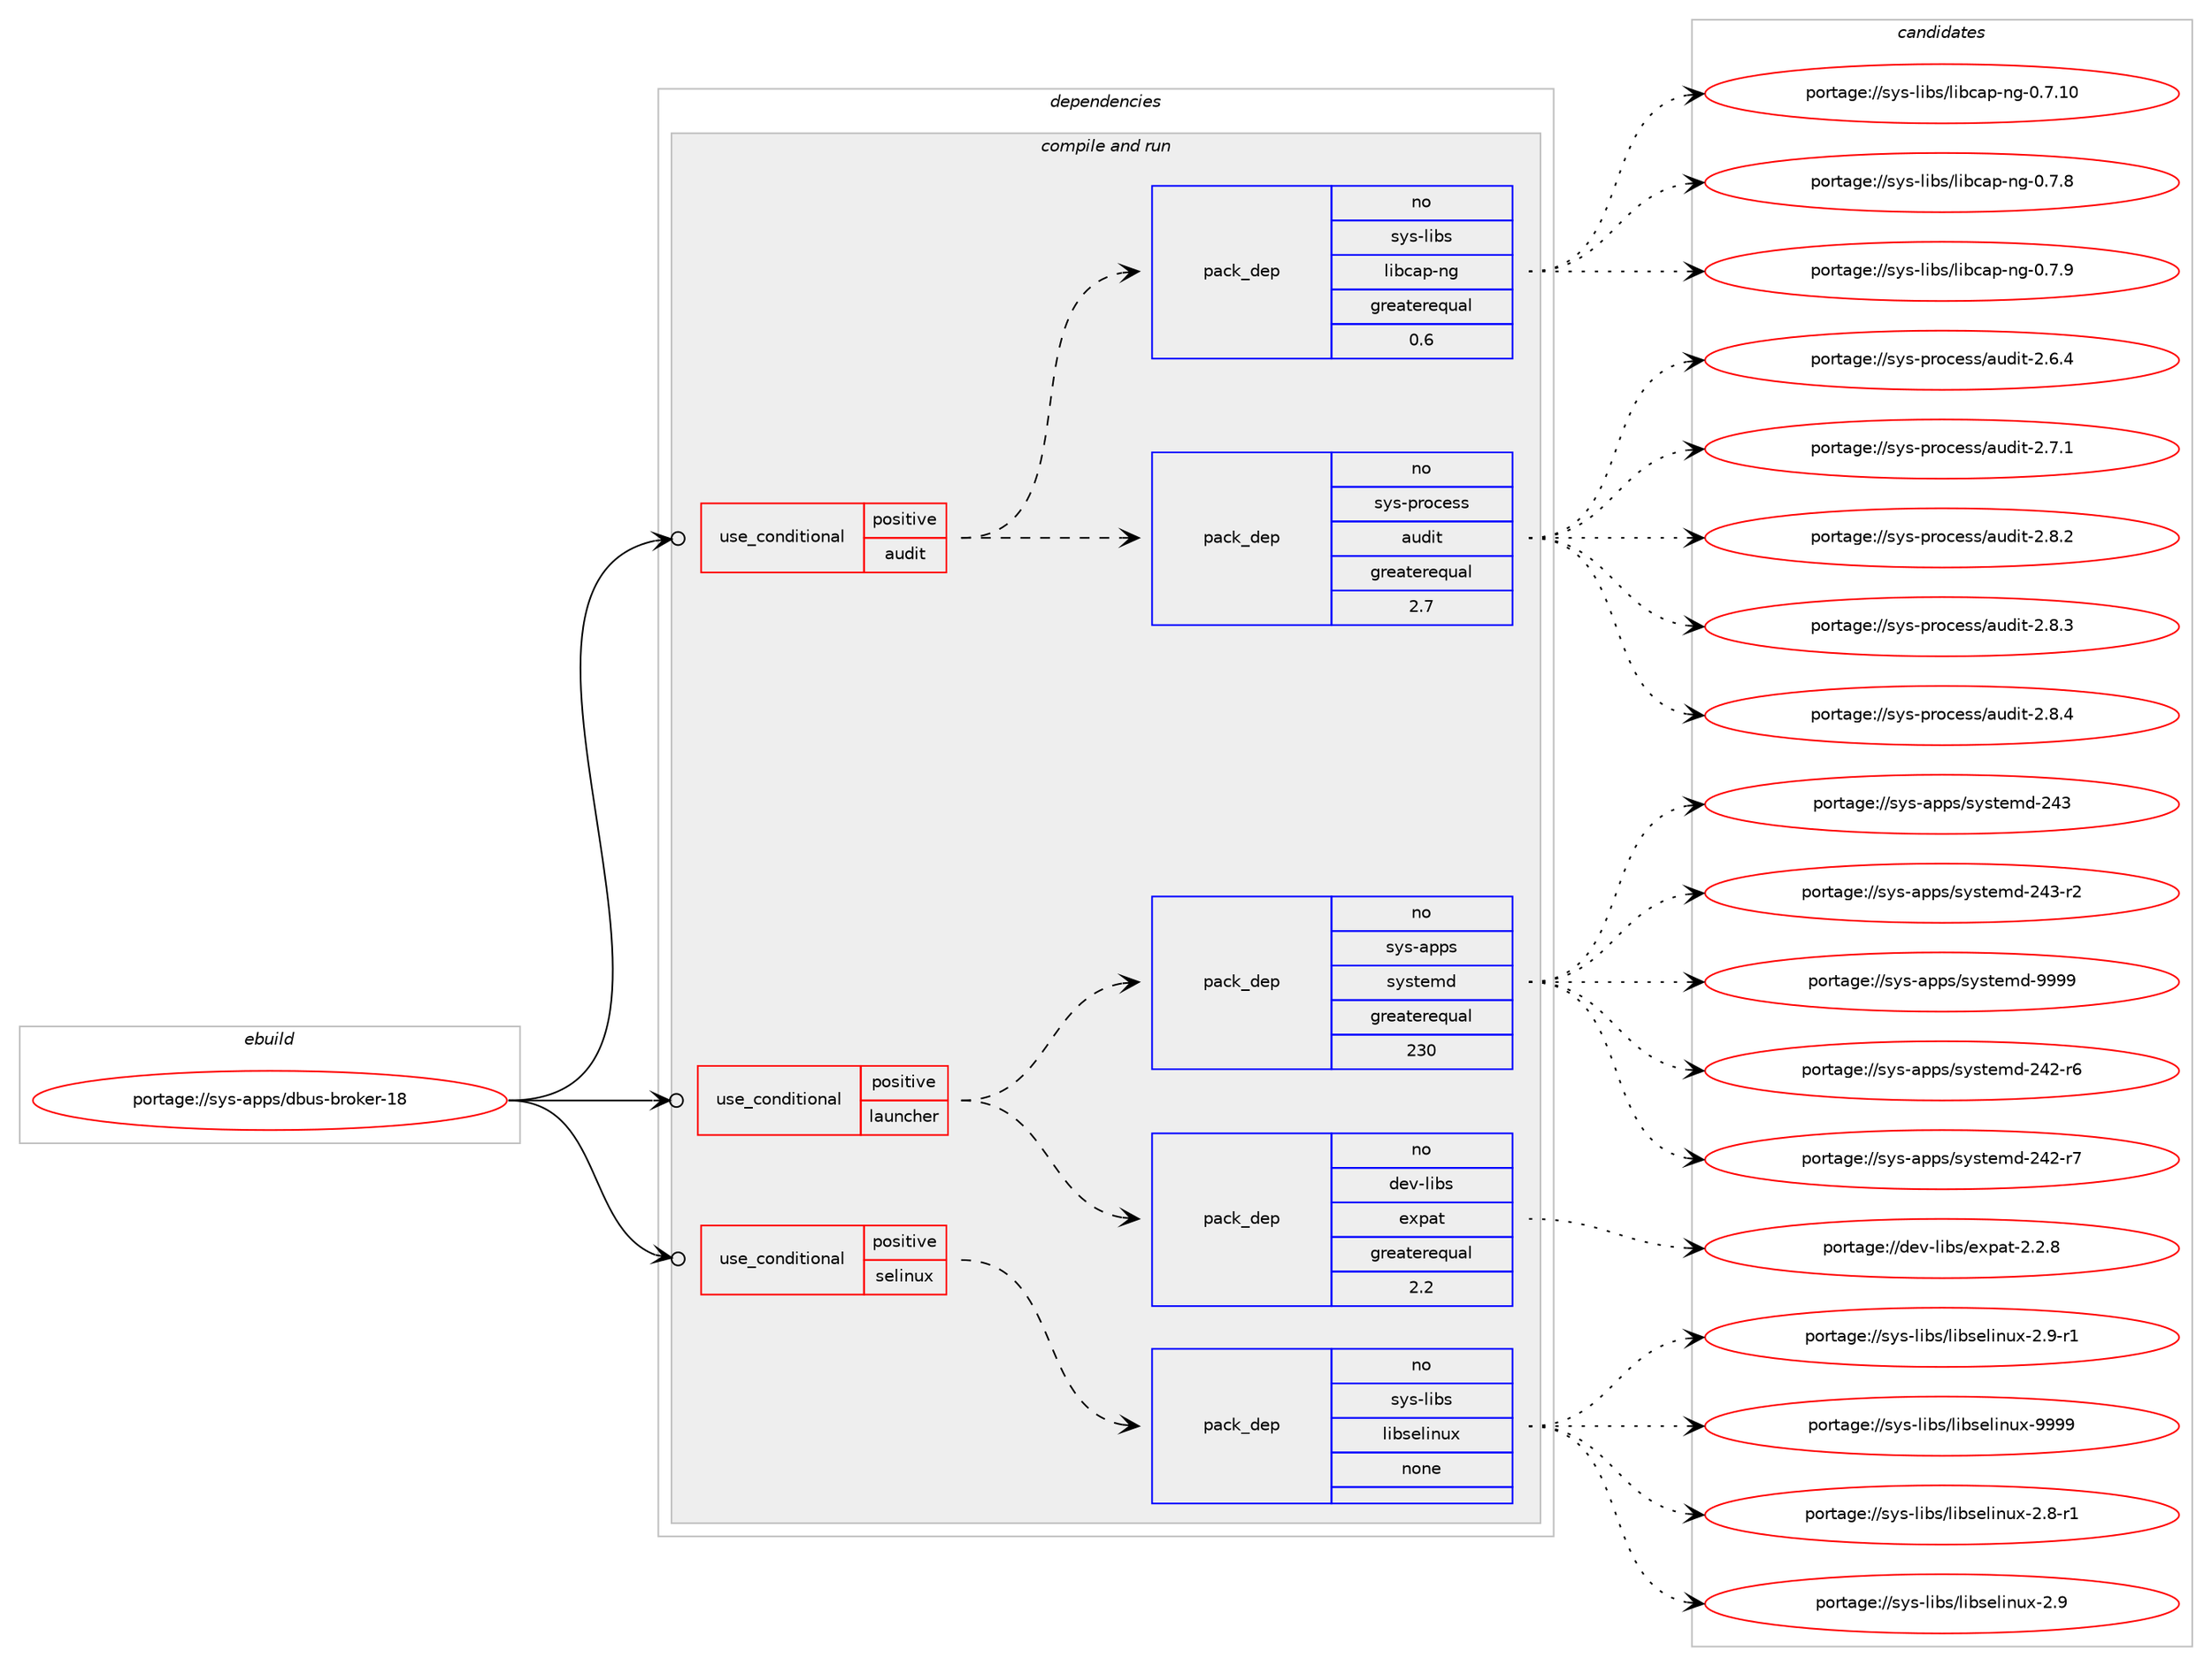 digraph prolog {

# *************
# Graph options
# *************

newrank=true;
concentrate=true;
compound=true;
graph [rankdir=LR,fontname=Helvetica,fontsize=10,ranksep=1.5];#, ranksep=2.5, nodesep=0.2];
edge  [arrowhead=vee];
node  [fontname=Helvetica,fontsize=10];

# **********
# The ebuild
# **********

subgraph cluster_leftcol {
color=gray;
rank=same;
label=<<i>ebuild</i>>;
id [label="portage://sys-apps/dbus-broker-18", color=red, width=4, href="../sys-apps/dbus-broker-18.svg"];
}

# ****************
# The dependencies
# ****************

subgraph cluster_midcol {
color=gray;
label=<<i>dependencies</i>>;
subgraph cluster_compile {
fillcolor="#eeeeee";
style=filled;
label=<<i>compile</i>>;
}
subgraph cluster_compileandrun {
fillcolor="#eeeeee";
style=filled;
label=<<i>compile and run</i>>;
subgraph cond98838 {
dependency407118 [label=<<TABLE BORDER="0" CELLBORDER="1" CELLSPACING="0" CELLPADDING="4"><TR><TD ROWSPAN="3" CELLPADDING="10">use_conditional</TD></TR><TR><TD>positive</TD></TR><TR><TD>audit</TD></TR></TABLE>>, shape=none, color=red];
subgraph pack301468 {
dependency407119 [label=<<TABLE BORDER="0" CELLBORDER="1" CELLSPACING="0" CELLPADDING="4" WIDTH="220"><TR><TD ROWSPAN="6" CELLPADDING="30">pack_dep</TD></TR><TR><TD WIDTH="110">no</TD></TR><TR><TD>sys-process</TD></TR><TR><TD>audit</TD></TR><TR><TD>greaterequal</TD></TR><TR><TD>2.7</TD></TR></TABLE>>, shape=none, color=blue];
}
dependency407118:e -> dependency407119:w [weight=20,style="dashed",arrowhead="vee"];
subgraph pack301469 {
dependency407120 [label=<<TABLE BORDER="0" CELLBORDER="1" CELLSPACING="0" CELLPADDING="4" WIDTH="220"><TR><TD ROWSPAN="6" CELLPADDING="30">pack_dep</TD></TR><TR><TD WIDTH="110">no</TD></TR><TR><TD>sys-libs</TD></TR><TR><TD>libcap-ng</TD></TR><TR><TD>greaterequal</TD></TR><TR><TD>0.6</TD></TR></TABLE>>, shape=none, color=blue];
}
dependency407118:e -> dependency407120:w [weight=20,style="dashed",arrowhead="vee"];
}
id:e -> dependency407118:w [weight=20,style="solid",arrowhead="odotvee"];
subgraph cond98839 {
dependency407121 [label=<<TABLE BORDER="0" CELLBORDER="1" CELLSPACING="0" CELLPADDING="4"><TR><TD ROWSPAN="3" CELLPADDING="10">use_conditional</TD></TR><TR><TD>positive</TD></TR><TR><TD>launcher</TD></TR></TABLE>>, shape=none, color=red];
subgraph pack301470 {
dependency407122 [label=<<TABLE BORDER="0" CELLBORDER="1" CELLSPACING="0" CELLPADDING="4" WIDTH="220"><TR><TD ROWSPAN="6" CELLPADDING="30">pack_dep</TD></TR><TR><TD WIDTH="110">no</TD></TR><TR><TD>dev-libs</TD></TR><TR><TD>expat</TD></TR><TR><TD>greaterequal</TD></TR><TR><TD>2.2</TD></TR></TABLE>>, shape=none, color=blue];
}
dependency407121:e -> dependency407122:w [weight=20,style="dashed",arrowhead="vee"];
subgraph pack301471 {
dependency407123 [label=<<TABLE BORDER="0" CELLBORDER="1" CELLSPACING="0" CELLPADDING="4" WIDTH="220"><TR><TD ROWSPAN="6" CELLPADDING="30">pack_dep</TD></TR><TR><TD WIDTH="110">no</TD></TR><TR><TD>sys-apps</TD></TR><TR><TD>systemd</TD></TR><TR><TD>greaterequal</TD></TR><TR><TD>230</TD></TR></TABLE>>, shape=none, color=blue];
}
dependency407121:e -> dependency407123:w [weight=20,style="dashed",arrowhead="vee"];
}
id:e -> dependency407121:w [weight=20,style="solid",arrowhead="odotvee"];
subgraph cond98840 {
dependency407124 [label=<<TABLE BORDER="0" CELLBORDER="1" CELLSPACING="0" CELLPADDING="4"><TR><TD ROWSPAN="3" CELLPADDING="10">use_conditional</TD></TR><TR><TD>positive</TD></TR><TR><TD>selinux</TD></TR></TABLE>>, shape=none, color=red];
subgraph pack301472 {
dependency407125 [label=<<TABLE BORDER="0" CELLBORDER="1" CELLSPACING="0" CELLPADDING="4" WIDTH="220"><TR><TD ROWSPAN="6" CELLPADDING="30">pack_dep</TD></TR><TR><TD WIDTH="110">no</TD></TR><TR><TD>sys-libs</TD></TR><TR><TD>libselinux</TD></TR><TR><TD>none</TD></TR><TR><TD></TD></TR></TABLE>>, shape=none, color=blue];
}
dependency407124:e -> dependency407125:w [weight=20,style="dashed",arrowhead="vee"];
}
id:e -> dependency407124:w [weight=20,style="solid",arrowhead="odotvee"];
}
subgraph cluster_run {
fillcolor="#eeeeee";
style=filled;
label=<<i>run</i>>;
}
}

# **************
# The candidates
# **************

subgraph cluster_choices {
rank=same;
color=gray;
label=<<i>candidates</i>>;

subgraph choice301468 {
color=black;
nodesep=1;
choiceportage11512111545112114111991011151154797117100105116455046544652 [label="portage://sys-process/audit-2.6.4", color=red, width=4,href="../sys-process/audit-2.6.4.svg"];
choiceportage11512111545112114111991011151154797117100105116455046554649 [label="portage://sys-process/audit-2.7.1", color=red, width=4,href="../sys-process/audit-2.7.1.svg"];
choiceportage11512111545112114111991011151154797117100105116455046564650 [label="portage://sys-process/audit-2.8.2", color=red, width=4,href="../sys-process/audit-2.8.2.svg"];
choiceportage11512111545112114111991011151154797117100105116455046564651 [label="portage://sys-process/audit-2.8.3", color=red, width=4,href="../sys-process/audit-2.8.3.svg"];
choiceportage11512111545112114111991011151154797117100105116455046564652 [label="portage://sys-process/audit-2.8.4", color=red, width=4,href="../sys-process/audit-2.8.4.svg"];
dependency407119:e -> choiceportage11512111545112114111991011151154797117100105116455046544652:w [style=dotted,weight="100"];
dependency407119:e -> choiceportage11512111545112114111991011151154797117100105116455046554649:w [style=dotted,weight="100"];
dependency407119:e -> choiceportage11512111545112114111991011151154797117100105116455046564650:w [style=dotted,weight="100"];
dependency407119:e -> choiceportage11512111545112114111991011151154797117100105116455046564651:w [style=dotted,weight="100"];
dependency407119:e -> choiceportage11512111545112114111991011151154797117100105116455046564652:w [style=dotted,weight="100"];
}
subgraph choice301469 {
color=black;
nodesep=1;
choiceportage1151211154510810598115471081059899971124511010345484655464948 [label="portage://sys-libs/libcap-ng-0.7.10", color=red, width=4,href="../sys-libs/libcap-ng-0.7.10.svg"];
choiceportage11512111545108105981154710810598999711245110103454846554656 [label="portage://sys-libs/libcap-ng-0.7.8", color=red, width=4,href="../sys-libs/libcap-ng-0.7.8.svg"];
choiceportage11512111545108105981154710810598999711245110103454846554657 [label="portage://sys-libs/libcap-ng-0.7.9", color=red, width=4,href="../sys-libs/libcap-ng-0.7.9.svg"];
dependency407120:e -> choiceportage1151211154510810598115471081059899971124511010345484655464948:w [style=dotted,weight="100"];
dependency407120:e -> choiceportage11512111545108105981154710810598999711245110103454846554656:w [style=dotted,weight="100"];
dependency407120:e -> choiceportage11512111545108105981154710810598999711245110103454846554657:w [style=dotted,weight="100"];
}
subgraph choice301470 {
color=black;
nodesep=1;
choiceportage10010111845108105981154710112011297116455046504656 [label="portage://dev-libs/expat-2.2.8", color=red, width=4,href="../dev-libs/expat-2.2.8.svg"];
dependency407122:e -> choiceportage10010111845108105981154710112011297116455046504656:w [style=dotted,weight="100"];
}
subgraph choice301471 {
color=black;
nodesep=1;
choiceportage115121115459711211211547115121115116101109100455052504511454 [label="portage://sys-apps/systemd-242-r6", color=red, width=4,href="../sys-apps/systemd-242-r6.svg"];
choiceportage115121115459711211211547115121115116101109100455052504511455 [label="portage://sys-apps/systemd-242-r7", color=red, width=4,href="../sys-apps/systemd-242-r7.svg"];
choiceportage11512111545971121121154711512111511610110910045505251 [label="portage://sys-apps/systemd-243", color=red, width=4,href="../sys-apps/systemd-243.svg"];
choiceportage115121115459711211211547115121115116101109100455052514511450 [label="portage://sys-apps/systemd-243-r2", color=red, width=4,href="../sys-apps/systemd-243-r2.svg"];
choiceportage1151211154597112112115471151211151161011091004557575757 [label="portage://sys-apps/systemd-9999", color=red, width=4,href="../sys-apps/systemd-9999.svg"];
dependency407123:e -> choiceportage115121115459711211211547115121115116101109100455052504511454:w [style=dotted,weight="100"];
dependency407123:e -> choiceportage115121115459711211211547115121115116101109100455052504511455:w [style=dotted,weight="100"];
dependency407123:e -> choiceportage11512111545971121121154711512111511610110910045505251:w [style=dotted,weight="100"];
dependency407123:e -> choiceportage115121115459711211211547115121115116101109100455052514511450:w [style=dotted,weight="100"];
dependency407123:e -> choiceportage1151211154597112112115471151211151161011091004557575757:w [style=dotted,weight="100"];
}
subgraph choice301472 {
color=black;
nodesep=1;
choiceportage11512111545108105981154710810598115101108105110117120455046564511449 [label="portage://sys-libs/libselinux-2.8-r1", color=red, width=4,href="../sys-libs/libselinux-2.8-r1.svg"];
choiceportage1151211154510810598115471081059811510110810511011712045504657 [label="portage://sys-libs/libselinux-2.9", color=red, width=4,href="../sys-libs/libselinux-2.9.svg"];
choiceportage11512111545108105981154710810598115101108105110117120455046574511449 [label="portage://sys-libs/libselinux-2.9-r1", color=red, width=4,href="../sys-libs/libselinux-2.9-r1.svg"];
choiceportage115121115451081059811547108105981151011081051101171204557575757 [label="portage://sys-libs/libselinux-9999", color=red, width=4,href="../sys-libs/libselinux-9999.svg"];
dependency407125:e -> choiceportage11512111545108105981154710810598115101108105110117120455046564511449:w [style=dotted,weight="100"];
dependency407125:e -> choiceportage1151211154510810598115471081059811510110810511011712045504657:w [style=dotted,weight="100"];
dependency407125:e -> choiceportage11512111545108105981154710810598115101108105110117120455046574511449:w [style=dotted,weight="100"];
dependency407125:e -> choiceportage115121115451081059811547108105981151011081051101171204557575757:w [style=dotted,weight="100"];
}
}

}
